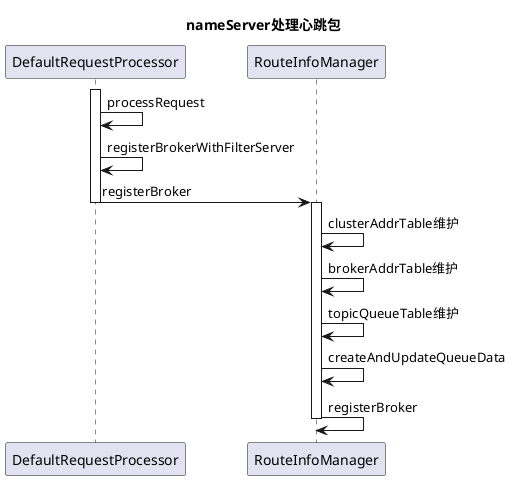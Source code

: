 @startuml
title nameServer处理心跳包
activate DefaultRequestProcessor
DefaultRequestProcessor -> DefaultRequestProcessor: processRequest
DefaultRequestProcessor -> DefaultRequestProcessor: registerBrokerWithFilterServer
DefaultRequestProcessor -> RouteInfoManager: registerBroker
deactivate DefaultRequestProcessor

activate RouteInfoManager
RouteInfoManager -> RouteInfoManager: clusterAddrTable维护
RouteInfoManager -> RouteInfoManager: brokerAddrTable维护
RouteInfoManager -> RouteInfoManager: topicQueueTable维护
RouteInfoManager -> RouteInfoManager: createAndUpdateQueueData
RouteInfoManager -> RouteInfoManager: registerBroker
deactivate RouteInfoManager
@enduml